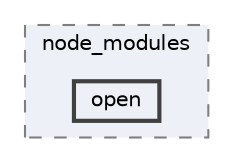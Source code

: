 digraph "pkiclassroomrescheduler/src/main/frontend/node_modules/open"
{
 // LATEX_PDF_SIZE
  bgcolor="transparent";
  edge [fontname=Helvetica,fontsize=10,labelfontname=Helvetica,labelfontsize=10];
  node [fontname=Helvetica,fontsize=10,shape=box,height=0.2,width=0.4];
  compound=true
  subgraph clusterdir_72953eda66ccb3a2722c28e1c3e6c23b {
    graph [ bgcolor="#edf0f7", pencolor="grey50", label="node_modules", fontname=Helvetica,fontsize=10 style="filled,dashed", URL="dir_72953eda66ccb3a2722c28e1c3e6c23b.html",tooltip=""]
  dir_c600b6b700fc7eb70585c45e2cad0f78 [label="open", fillcolor="#edf0f7", color="grey25", style="filled,bold", URL="dir_c600b6b700fc7eb70585c45e2cad0f78.html",tooltip=""];
  }
}
